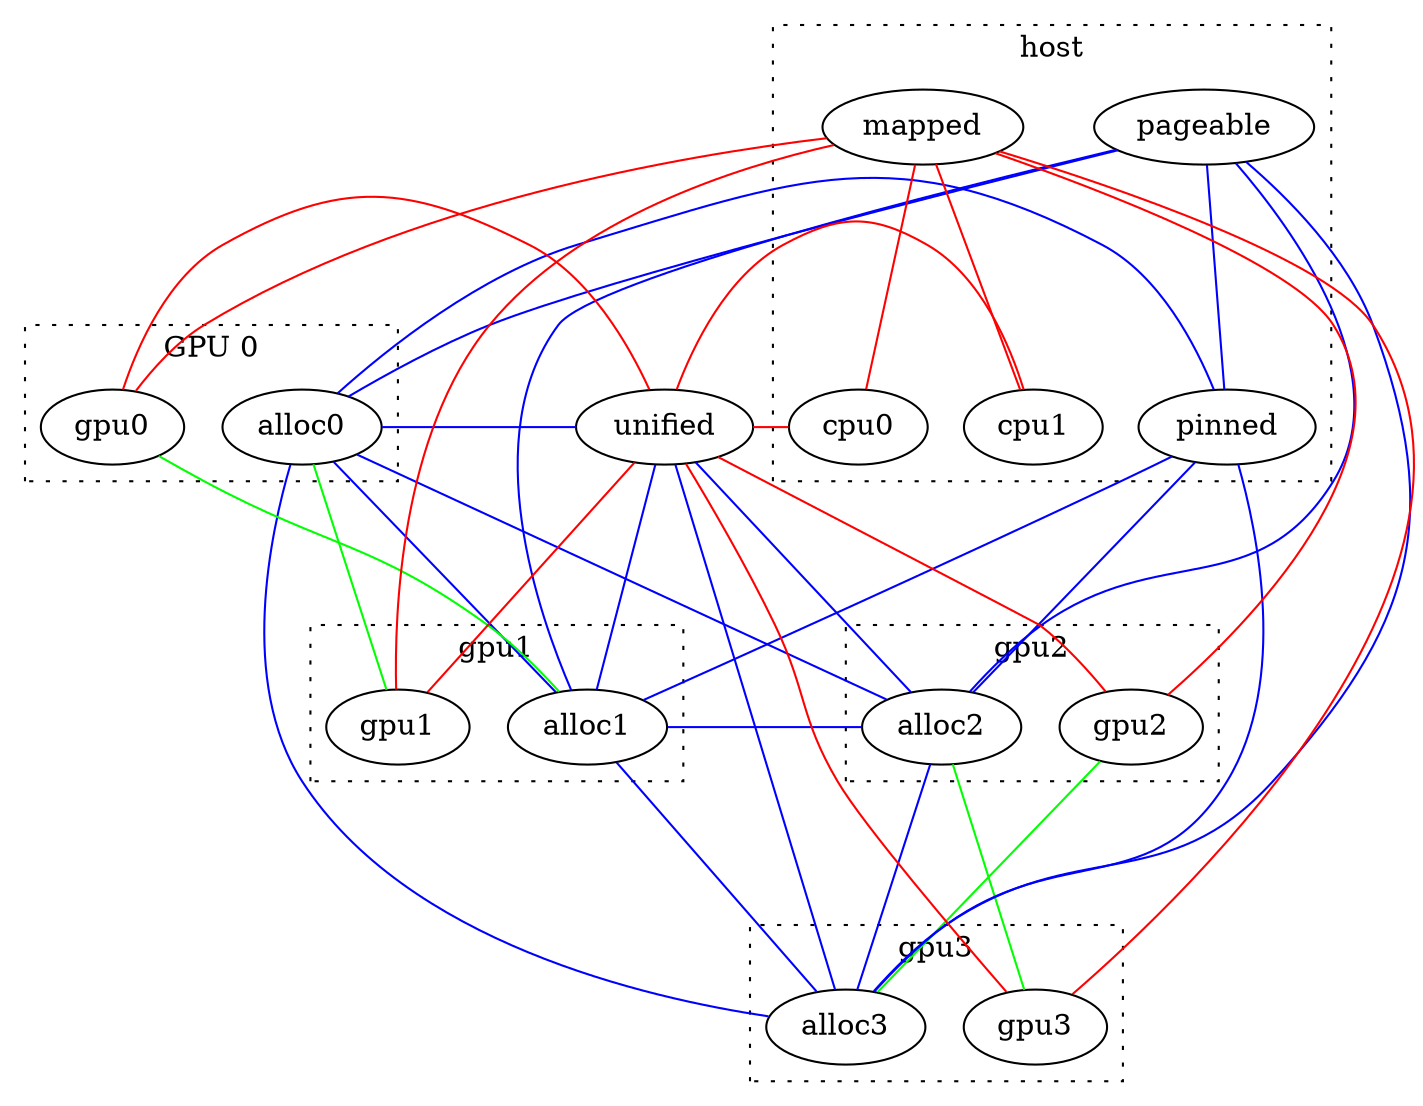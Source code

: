graph G {

    //ratio=fill;
    ranksep=1.5;
    nodesep=0.25;

    subgraph cluster_gpu0 { label="GPU 0";
        alloc0;
        gpu0;
        graph[style=dotted];
    }

    subgraph cluster_gpu1 { label="gpu1";
        alloc1;
        gpu1;
        graph[style=dotted];
    }

    subgraph cluster_gpu2 { label="gpu2";
        alloc2;
        gpu2;
        graph[style=dotted];
    }

    subgraph cluster_gpu3 { label="gpu3";
        alloc3;
        gpu3;
        graph[style=dotted];
    }

    subgraph cluster_host { label="host";
        pinned;
        pageable;
        mapped;
        cpu0;
        cpu1;
        graph[style=dotted];
    }

    // cuda memcpy
    alloc0 -- alloc1 [color = blue];
    alloc0 -- alloc2 [color = blue];
    alloc0 -- alloc3 [color = blue];
    alloc1 -- alloc2 [color = blue];
    alloc1 -- alloc3 [color = blue];
    alloc2 -- alloc3 [color = blue];
    alloc0 -- unified [color = blue];
    alloc1 -- unified [color = blue];
    alloc2 -- unified [color = blue];
    alloc3 -- unified [color = blue];
    pinned -- alloc0 [color = blue];
    pinned -- alloc1 [color = blue];
    pinned -- alloc2 [color = blue];
    pinned -- alloc3 [color = blue];
    pageable -- alloc0 [color = blue];
    pageable -- alloc1 [color = blue];
    pageable -- alloc2 [color = blue];
    pageable -- alloc3 [color = blue];
    pageable -- pinned [color = blue];

    // direct-peer
    alloc0 -- gpu1 [color = green];
    alloc1 -- gpu0 [color = green];
    alloc2 -- gpu3 [color = green];
    alloc3 -- gpu2 [color = green];

    // direct
    unified -- gpu0 [color = red];
    unified -- gpu1 [color = red];
    unified -- gpu2 [color = red];
    unified -- gpu3 [color = red];
    unified -- cpu0 [color = red];
    unified -- cpu1 [color = red];
    mapped -- gpu0 [color = red];
    mapped -- gpu1 [color = red];
    mapped -- gpu2 [color = red];
    mapped -- gpu3 [color = red];
    mapped -- cpu0 [color = red];
    mapped -- cpu1 [color = red];
}
